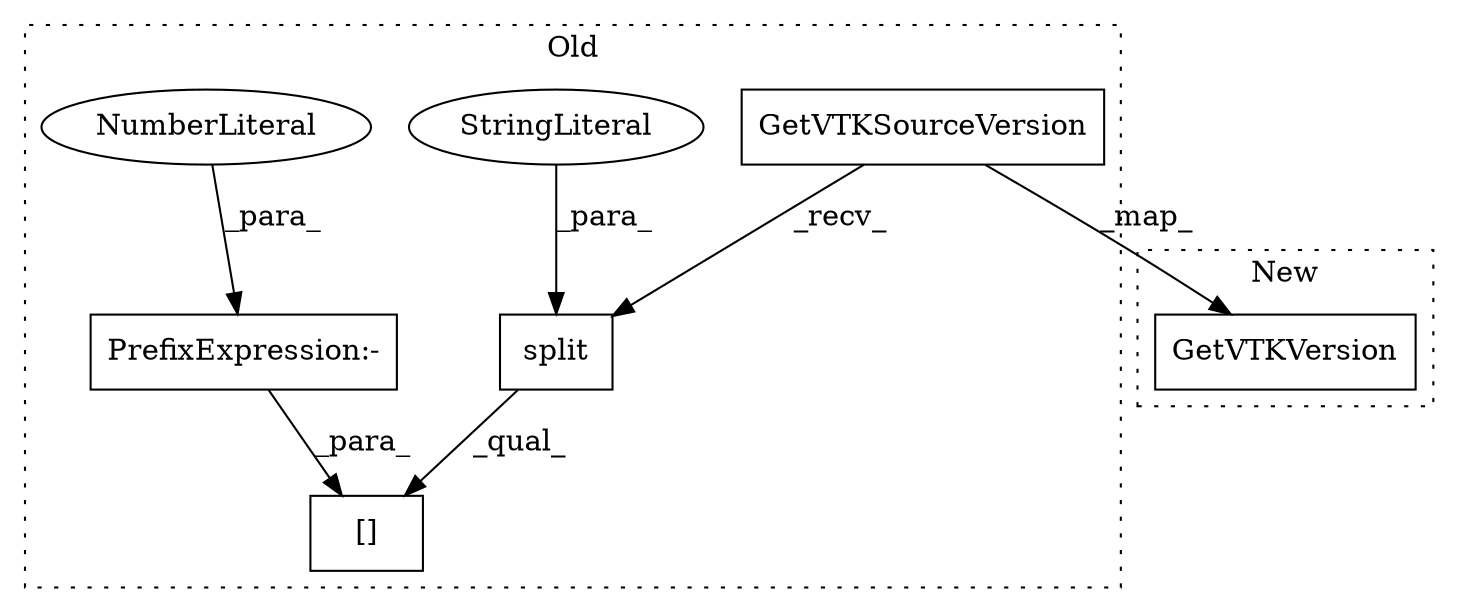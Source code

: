 digraph G {
subgraph cluster0 {
1 [label="GetVTKSourceVersion" a="32" s="46332" l="21" shape="box"];
3 [label="[]" a="2" s="46317,46367" l="48,1" shape="box"];
4 [label="split" a="32" s="46354,46363" l="6,1" shape="box"];
5 [label="StringLiteral" a="45" s="46360" l="3" shape="ellipse"];
6 [label="PrefixExpression:-" a="38" s="46365" l="1" shape="box"];
7 [label="NumberLiteral" a="34" s="46366" l="1" shape="ellipse"];
label = "Old";
style="dotted";
}
subgraph cluster1 {
2 [label="GetVTKVersion" a="32" s="46227" l="15" shape="box"];
label = "New";
style="dotted";
}
1 -> 2 [label="_map_"];
1 -> 4 [label="_recv_"];
4 -> 3 [label="_qual_"];
5 -> 4 [label="_para_"];
6 -> 3 [label="_para_"];
7 -> 6 [label="_para_"];
}